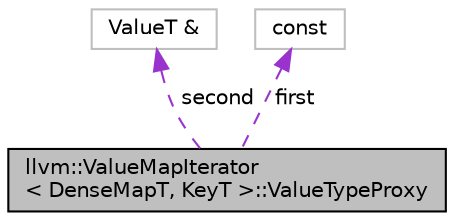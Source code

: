 digraph "llvm::ValueMapIterator&lt; DenseMapT, KeyT &gt;::ValueTypeProxy"
{
 // LATEX_PDF_SIZE
  bgcolor="transparent";
  edge [fontname="Helvetica",fontsize="10",labelfontname="Helvetica",labelfontsize="10"];
  node [fontname="Helvetica",fontsize="10",shape=record];
  Node1 [label="llvm::ValueMapIterator\l\< DenseMapT, KeyT \>::ValueTypeProxy",height=0.2,width=0.4,color="black", fillcolor="grey75", style="filled", fontcolor="black",tooltip=" "];
  Node2 -> Node1 [dir="back",color="darkorchid3",fontsize="10",style="dashed",label=" second" ,fontname="Helvetica"];
  Node2 [label="ValueT &",height=0.2,width=0.4,color="grey75",tooltip=" "];
  Node3 -> Node1 [dir="back",color="darkorchid3",fontsize="10",style="dashed",label=" first" ,fontname="Helvetica"];
  Node3 [label="const",height=0.2,width=0.4,color="grey75",tooltip=" "];
}
